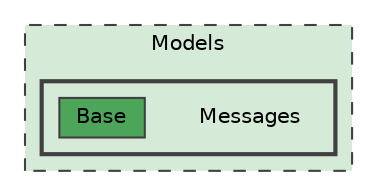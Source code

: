 digraph "C:/Users/tkefauver/Source/Repos/MonkeyPaste/Common/MonkeyPaste.Common.Plugin/Models/Messages"
{
 // LATEX_PDF_SIZE
  bgcolor="transparent";
  edge [fontname=Helvetica,fontsize=10,labelfontname=Helvetica,labelfontsize=10];
  node [fontname=Helvetica,fontsize=10,shape=box,height=0.2,width=0.4];
  compound=true
  subgraph clusterdir_22305cb0964bbe63c21991dd2265ce48 {
    graph [ bgcolor="#d5ebd8", pencolor="grey25", label="Models", fontname=Helvetica,fontsize=10 style="filled,dashed", URL="dir_22305cb0964bbe63c21991dd2265ce48.html",tooltip=""]
  subgraph clusterdir_5eb9aa0400455f3acb745c749eb39f0c {
    graph [ bgcolor="#d5ebd8", pencolor="grey25", label="", fontname=Helvetica,fontsize=10 style="filled,bold", URL="dir_5eb9aa0400455f3acb745c749eb39f0c.html",tooltip=""]
    dir_5eb9aa0400455f3acb745c749eb39f0c [shape=plaintext, label="Messages"];
  dir_a16ee932a75fdd96743cf7c624be12d1 [label="Base", fillcolor="#4da559", color="grey25", style="filled", URL="dir_a16ee932a75fdd96743cf7c624be12d1.html",tooltip=""];
  }
  }
}
